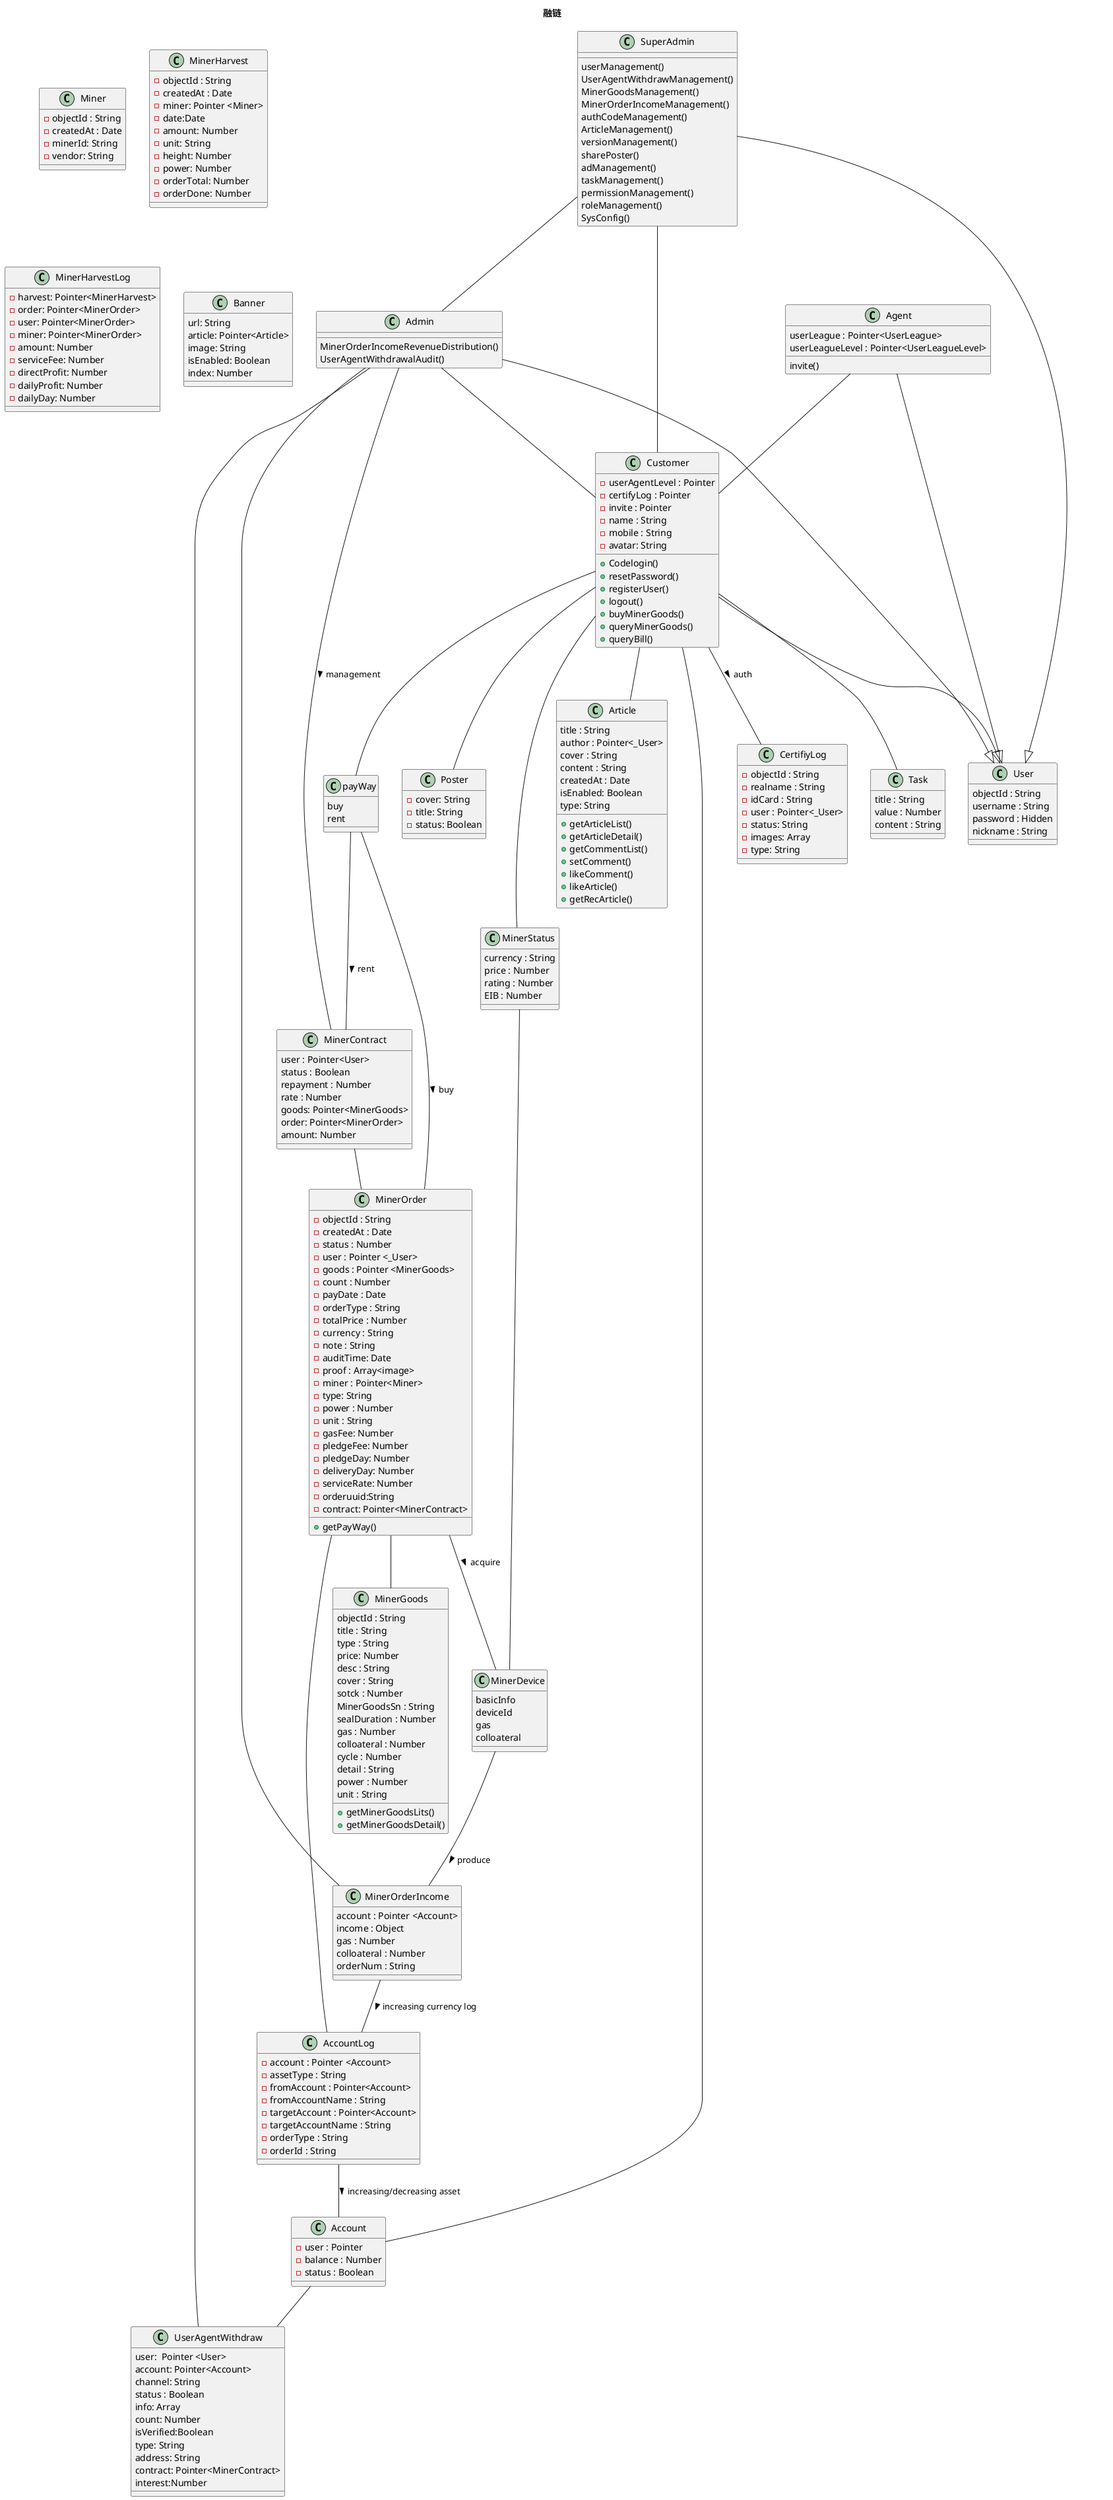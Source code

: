 @startuml miner-filecoin
title 融链
'  借贷账户不需要，借贷订单走正常订单，但是借贷需要有借贷合约，来记录用户借贷的金额，利息和分期数等信息
class Customer {
    - userAgentLevel : Pointer
    ' 分公司邀请用户，用户不能邀请用户
    - certifyLog : Pointer
    - invite : Pointer
    - name : String
    - mobile : String
    - avatar: String

    ' - 地址
    + Codelogin()
    + resetPassword()
    + registerUser()
    + logout()
    + buyMinerGoods()
    + queryMinerGoods()
    + queryBill()
}
class User {
    objectId : String
    username : String
    password : Hidden
    nickname : String
}
class SuperAdmin {
    userManagement()
    UserAgentWithdrawManagement()
    ' UserAgentWithdraw()
    MinerGoodsManagement()
    MinerOrderIncomeManagement()
    authCodeManagement()
    ArticleManagement()
    versionManagement()
    sharePoster()
    adManagement()
    taskManagement()
    permissionManagement()
    roleManagement()
    SysConfig()
}
class Admin {
    MinerOrderIncomeRevenueDistribution()
    UserAgentWithdrawalAudit()
}
class MinerGoods {
    objectId : String
    title : String
    type : String
    price: Number
    desc : String
    cover : String
    sotck : Number
    MinerGoodsSn : String
    sealDuration : Number
    gas : Number
    colloateral : Number
    cycle : Number
    detail : String
    power : Number
    unit : String
    + getMinerGoodsLits()
    + getMinerGoodsDetail()
}
'   note left  of MinerGoods::price
'   价格具体包含什么,<b>硬件、质押币、燃油费</b>
'   end note


' 自动生成合约
class MinerContract{
    user : Pointer<User>
    ' 合约状态，是否还完
    status : Boolean
    ' 合约初始金额
    repayment : Number
    ' 日利率
    rate : Number
    goods: Pointer<MinerGoods>
    order: Pointer<MinerOrder>
    ' 待还金额+利息
    amount: Number
}
' account 目前还未用到，后续会使用
class Account {
    - user : Pointer
    - balance : Number
    - status : Boolean
}
class AccountLog {
    - account : Pointer <Account>
    - assetType : String
    - fromAccount : Pointer<Account>
    - fromAccountName : String
    - targetAccount : Pointer<Account>
    - targetAccountName : String
    - orderType : String
    - orderId : String
}
class UserAgentWithdraw {
    user:  Pointer <User>
    account: Pointer<Account>
    ' 类型
    ' withdraw/recharge/repayment
    ' 提现、充值、还款
    channel: String
    status : Boolean
    ' 凭证信息: 提现、充值、还款凭证 
    info: Array
    ' 金额
    count: Number
    ' 是否通过审核
    isVerified:Boolean
    ' 资金类型 FIL
    type: String
    ' 提现地址
    address: String
    ' 还款合约
    contract: Pointer<MinerContract>
    ' 利息
    interest:Number
}
class CertifiyLog {
    - objectId : String
    - realname : String
    - idCard : String
    - user : Pointer<_User>
    ' 待审核 0 、已驳回 1 、已通过 200
    - status: String
    ' 身份证正反面等凭证
    - images: Array
    ' auth 实名认证
    - type: String
}
'''''''''''''矿机信息
class Miner {
    - objectId : String
    - createdAt : Date
    ' 节点号
    - minerId: String
    ' 节点供应商
    - vendor: String
}
'''''''''''''矿机日均收益
class MinerHarvest {
    - objectId : String
    - createdAt : Date
    ' 矿机节点
    - miner: Pointer <Miner>
    ' 收益日期（收益日期 12:00）
    - date:Date
    ' 收益货币数额
    - amount: Number
    ' 收益单位 FIL nFIL等
    - unit: String
    ' 区块高度
    - height: Number
    ' 矿池总算力
    - power: Number
    ' 应分红订单总数
    - orderTotal: Number
    ' 已分红订单数量
    - orderDone: Number
}
'''''''''''''矿机收益分红
' alter table "MinerHarvestLog" add constraint unique_harvest_order unique("harvest","order");
class MinerHarvestLog {
    - harvest: Pointer<MinerHarvest>
    - order: Pointer<MinerOrder>
    - user: Pointer<MinerOrder>
    - miner: Pointer<MinerOrder>
    ' 分红货币总额
    - amount: Number
    ' 服务费（0.2公司抽取）
    - serviceFee: Number
    ' 直接释放（0.8*0.25 直接释放）
    - directProfit: Number
    ' 线性释放每日（0.8*0.75 线性释放）
    - dailyProfit: Number
    ' 线性释放天数（180天 线性释放天数）
    - dailyDay: Number
}

'''''''''''''订单信息
class MinerOrder {
    - objectId : String
    - createdAt : Date
    ' 订单状态 xx 生效 xx 关闭
    ' 待付款 0
    ' 待确认 1
    ' 部署中 2
    ' 挖矿中 200
    ' 已冻结 301
    ' 已关闭 之外的所有状态
    - status : Number
    - user : Pointer <_User>
    ' 算力产品
    - goods : Pointer <MinerGoods>
    ' 购买数量
    - count : Number
    '''''''''''''支付信息
    ' 收款日期
    - payDate : Date
    ' 支付方式
    ' - payWay : String
    - orderType : String
    ' 租付订单/自付订单
    - totalPrice : Number
    - currency : String
    ' 默认CNY FIL
    - note : String
    ' 审核时间
    - auditTime: Date
    - proof : Array<image>
    ' + getPayWay()
    '''''''''''''算力信息
    ' 矿机节点
    - miner : Pointer<Miner>
    ' 币种 fil/xch/bzz
    - type: String
    ' 算力 1/10/15/50/100
    - power : Number
    ' 单位 K/M/G/T/P
    - unit : String
    ' 燃油费用
    - gasFee: Number
    ' 质押费用
    - pledgeFee: Number
    ' 质押周期
    - pledgeDay: Number 
    '''''''''''''算力交付
    ' 交付时间（天） 0/7/14/21 即收款后n天生效
    - deliveryDay: Number
    ' 服务费
    - serviceRate: Number 
    ' 第三方订单编号
    - orderuuid:String
    ' 借贷合约
    - contract: Pointer<MinerContract>
    + getPayWay()
}
' orderType 预留，默认不加质押和燃油
class payWay {
    buy
    rent
    ' 后台充值
}
class MinerDevice {
    basicInfo
    deviceId
    ' 设备当前算力
    gas
    colloateral
}
class MinerOrderIncome {
    ' 分红类型
    ' 分红数量
    account : Pointer <Account>
    income : Object
    gas : Number
    colloateral : Number
    orderNum : String
}
' 全网有效数据
class MinerStatus {
    currency : String
    price : Number
    rating : Number
    EIB : Number
    ' 有效算力，首页需要展示
}

' class 反馈信息 {
    '     User
    '     反馈类型
    '     反馈内容
    '     时间
    '
    '
' }
class Task {
    title : String
    value : Number
    content : String
}
' 海报
class Poster {
    ' 海报图
    - cover: String
    ' 标题、备注
    - title: String
    ' 是否显示
    - status: Boolean
}
class Agent {
    ' invite : Pointer <User>
    userLeague : Pointer<UserLeague>
    userLeagueLevel : Pointer<UserLeagueLevel>
    invite()
}
' 文章
class Article {
    title : String
    author : Pointer<_User>
    cover : String
    content : String
    createdAt : Date
    isEnabled: Boolean
    ' 文章类型 news
    type: String
    ' 是否推荐文章
    + getArticleList()
    + getArticleDetail()
    + getCommentList()
    + setComment()
    + likeComment()
    + likeArticle()
    + getRecArticle()
}

' 轮播图
class Banner {
    ' 外部跳转链接
    url: String
    ' 跳转文章
    article: Pointer<Article>
    ' 轮播图
    image: String
    isEnabled: Boolean
    ' 显示顺序
    index: Number
}
Customer -- Account
AccountLog -- Account : increasing/decreasing asset >
MinerOrder -- AccountLog
MinerOrderIncome -- AccountLog : increasing currency log >
' PeriodMinerOrder -- LoanAccount : return limit >
Customer -- CertifiyLog : auth >
Customer -- MinerStatus
' Loan -- LoanAccount : active >
' Customer -- LoanAccount
' Customer -- 反馈信息
MinerOrder -- MinerGoods
' Customer -- MinerOrder : buy >
Customer -- payWay
Customer -- Article
Customer -- Poster
Customer -- Task
' MinerOrder -- payWay : pay <
payWay -- MinerOrder : buy >
payWay -- MinerContract : rent >
MinerOrder -- MinerDevice : acquire >
MinerDevice -- MinerOrderIncome : produce >
MinerStatus -- MinerDevice
' Customer -- MinerContract : apply >
MinerContract -- MinerOrder
' LoanAccount -- LoanMinerOrder
' LoanMinerOrder -- PeriodMinerOrder
Customer --|> User
SuperAdmin --|> User
Admin --|> User
Agent --|> User
Agent -- Customer
SuperAdmin -- Customer
SuperAdmin -- Admin
Admin -- Customer
Admin -- MinerOrderIncome
Admin -- MinerContract : management >
Admin -- UserAgentWithdraw
' Account -- 余额充值
Account -- UserAgentWithdraw
' LoanMinerOrder -- MinerOrder


' 首页
' User信息
' MinerStatus 全网有效算力
' app所有人数
' 生成的sd数
' 一键收取sd功能的所剩天数


' 商城
' 商品列表 getMinerGoodsList()

' 商品详情
' MinerGoods表



' 资讯
' 资讯列表 getArticleList()
' 资讯详情 getArticleDetail()
' 评论列表 getCommentList()
' 评论 setComment()
' 点赞文章 likeArticle()
' 点赞评论 likeComment()
' 推荐文章 Banner部分 getRecArticle()




' 商品列表 --》 商品详情 --》 下单 --》 选择支付方式 --》 自付/租付
' 自付 --》 上传转账记录、质押币汇款记录 --》 生成订单后台审核
' 租付 --》 选择借贷期数，自动生成所需利息、还款期数、还款时间等 --》提交生成记录后台审核
@enduml